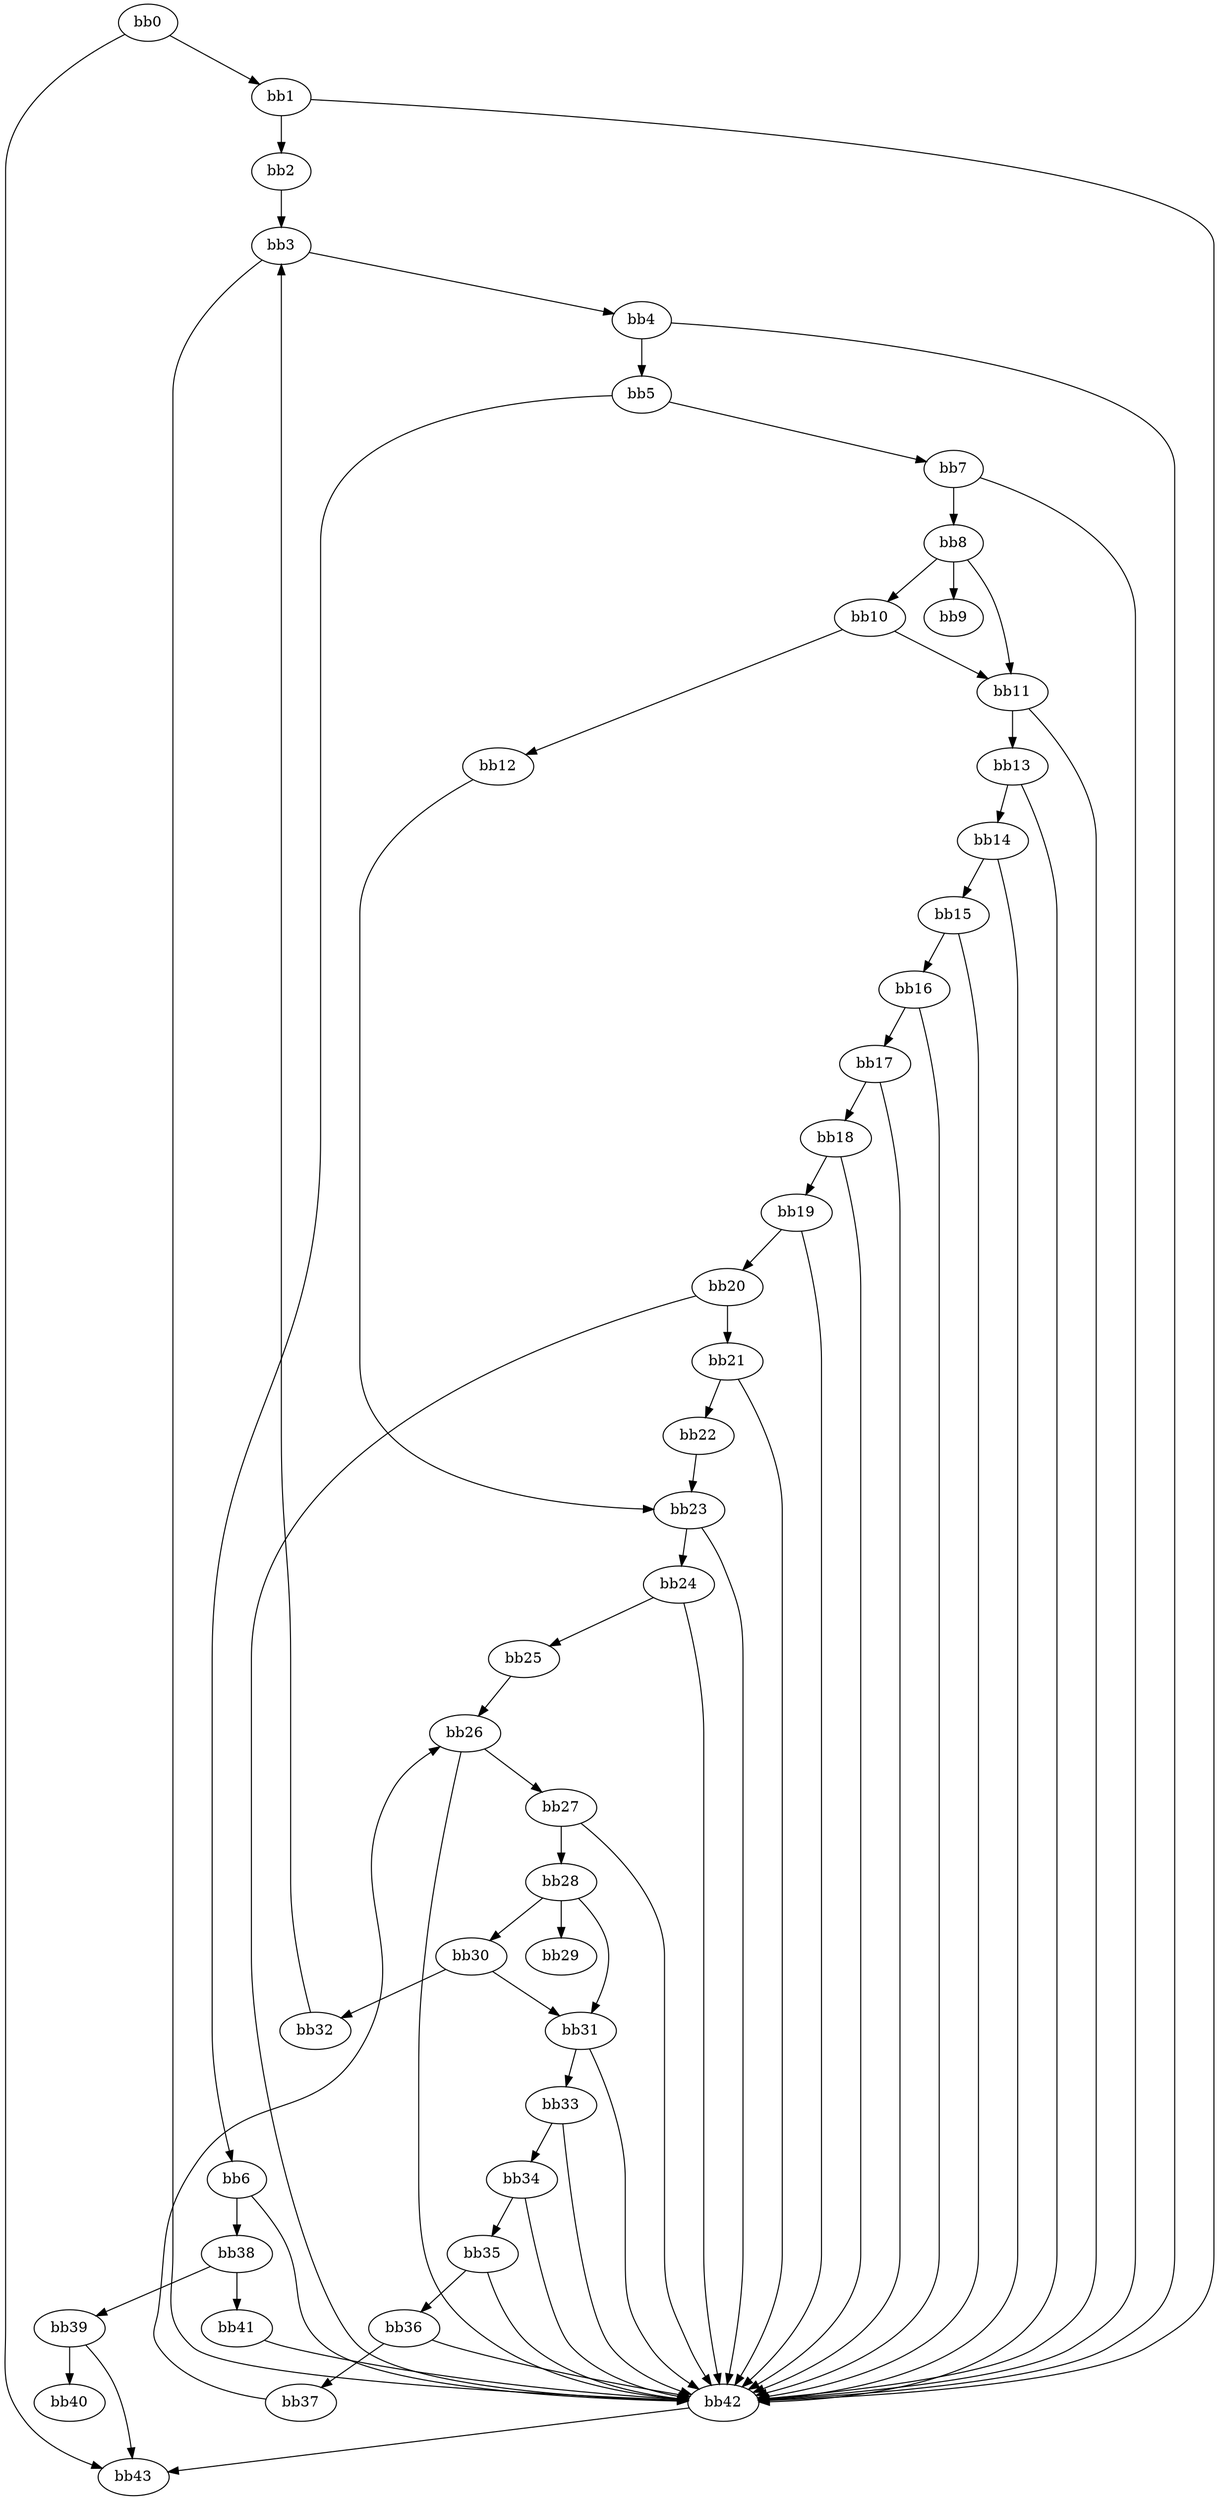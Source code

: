 digraph {
    0 [ label = "bb0\l" ]
    1 [ label = "bb1\l" ]
    2 [ label = "bb2\l" ]
    3 [ label = "bb3\l" ]
    4 [ label = "bb4\l" ]
    5 [ label = "bb5\l" ]
    6 [ label = "bb6\l" ]
    7 [ label = "bb7\l" ]
    8 [ label = "bb8\l" ]
    9 [ label = "bb9\l" ]
    10 [ label = "bb10\l" ]
    11 [ label = "bb11\l" ]
    12 [ label = "bb12\l" ]
    13 [ label = "bb13\l" ]
    14 [ label = "bb14\l" ]
    15 [ label = "bb15\l" ]
    16 [ label = "bb16\l" ]
    17 [ label = "bb17\l" ]
    18 [ label = "bb18\l" ]
    19 [ label = "bb19\l" ]
    20 [ label = "bb20\l" ]
    21 [ label = "bb21\l" ]
    22 [ label = "bb22\l" ]
    23 [ label = "bb23\l" ]
    24 [ label = "bb24\l" ]
    25 [ label = "bb25\l" ]
    26 [ label = "bb26\l" ]
    27 [ label = "bb27\l" ]
    28 [ label = "bb28\l" ]
    29 [ label = "bb29\l" ]
    30 [ label = "bb30\l" ]
    31 [ label = "bb31\l" ]
    32 [ label = "bb32\l" ]
    33 [ label = "bb33\l" ]
    34 [ label = "bb34\l" ]
    35 [ label = "bb35\l" ]
    36 [ label = "bb36\l" ]
    37 [ label = "bb37\l" ]
    38 [ label = "bb38\l" ]
    39 [ label = "bb39\l" ]
    40 [ label = "bb40\l" ]
    41 [ label = "bb41\l" ]
    42 [ label = "bb42\l" ]
    43 [ label = "bb43\l" ]
    0 -> 1 [ ]
    0 -> 43 [ ]
    1 -> 2 [ ]
    1 -> 42 [ ]
    2 -> 3 [ ]
    3 -> 4 [ ]
    3 -> 42 [ ]
    4 -> 5 [ ]
    4 -> 42 [ ]
    5 -> 6 [ ]
    5 -> 7 [ ]
    6 -> 38 [ ]
    6 -> 42 [ ]
    7 -> 8 [ ]
    7 -> 42 [ ]
    8 -> 9 [ ]
    8 -> 10 [ ]
    8 -> 11 [ ]
    10 -> 11 [ ]
    10 -> 12 [ ]
    11 -> 13 [ ]
    11 -> 42 [ ]
    12 -> 23 [ ]
    13 -> 14 [ ]
    13 -> 42 [ ]
    14 -> 15 [ ]
    14 -> 42 [ ]
    15 -> 16 [ ]
    15 -> 42 [ ]
    16 -> 17 [ ]
    16 -> 42 [ ]
    17 -> 18 [ ]
    17 -> 42 [ ]
    18 -> 19 [ ]
    18 -> 42 [ ]
    19 -> 20 [ ]
    19 -> 42 [ ]
    20 -> 21 [ ]
    20 -> 42 [ ]
    21 -> 22 [ ]
    21 -> 42 [ ]
    22 -> 23 [ ]
    23 -> 24 [ ]
    23 -> 42 [ ]
    24 -> 25 [ ]
    24 -> 42 [ ]
    25 -> 26 [ ]
    26 -> 27 [ ]
    26 -> 42 [ ]
    27 -> 28 [ ]
    27 -> 42 [ ]
    28 -> 29 [ ]
    28 -> 30 [ ]
    28 -> 31 [ ]
    30 -> 31 [ ]
    30 -> 32 [ ]
    31 -> 33 [ ]
    31 -> 42 [ ]
    32 -> 3 [ ]
    33 -> 34 [ ]
    33 -> 42 [ ]
    34 -> 35 [ ]
    34 -> 42 [ ]
    35 -> 36 [ ]
    35 -> 42 [ ]
    36 -> 37 [ ]
    36 -> 42 [ ]
    37 -> 26 [ ]
    38 -> 39 [ ]
    38 -> 41 [ ]
    39 -> 40 [ ]
    39 -> 43 [ ]
    41 -> 42 [ ]
    42 -> 43 [ ]
}

